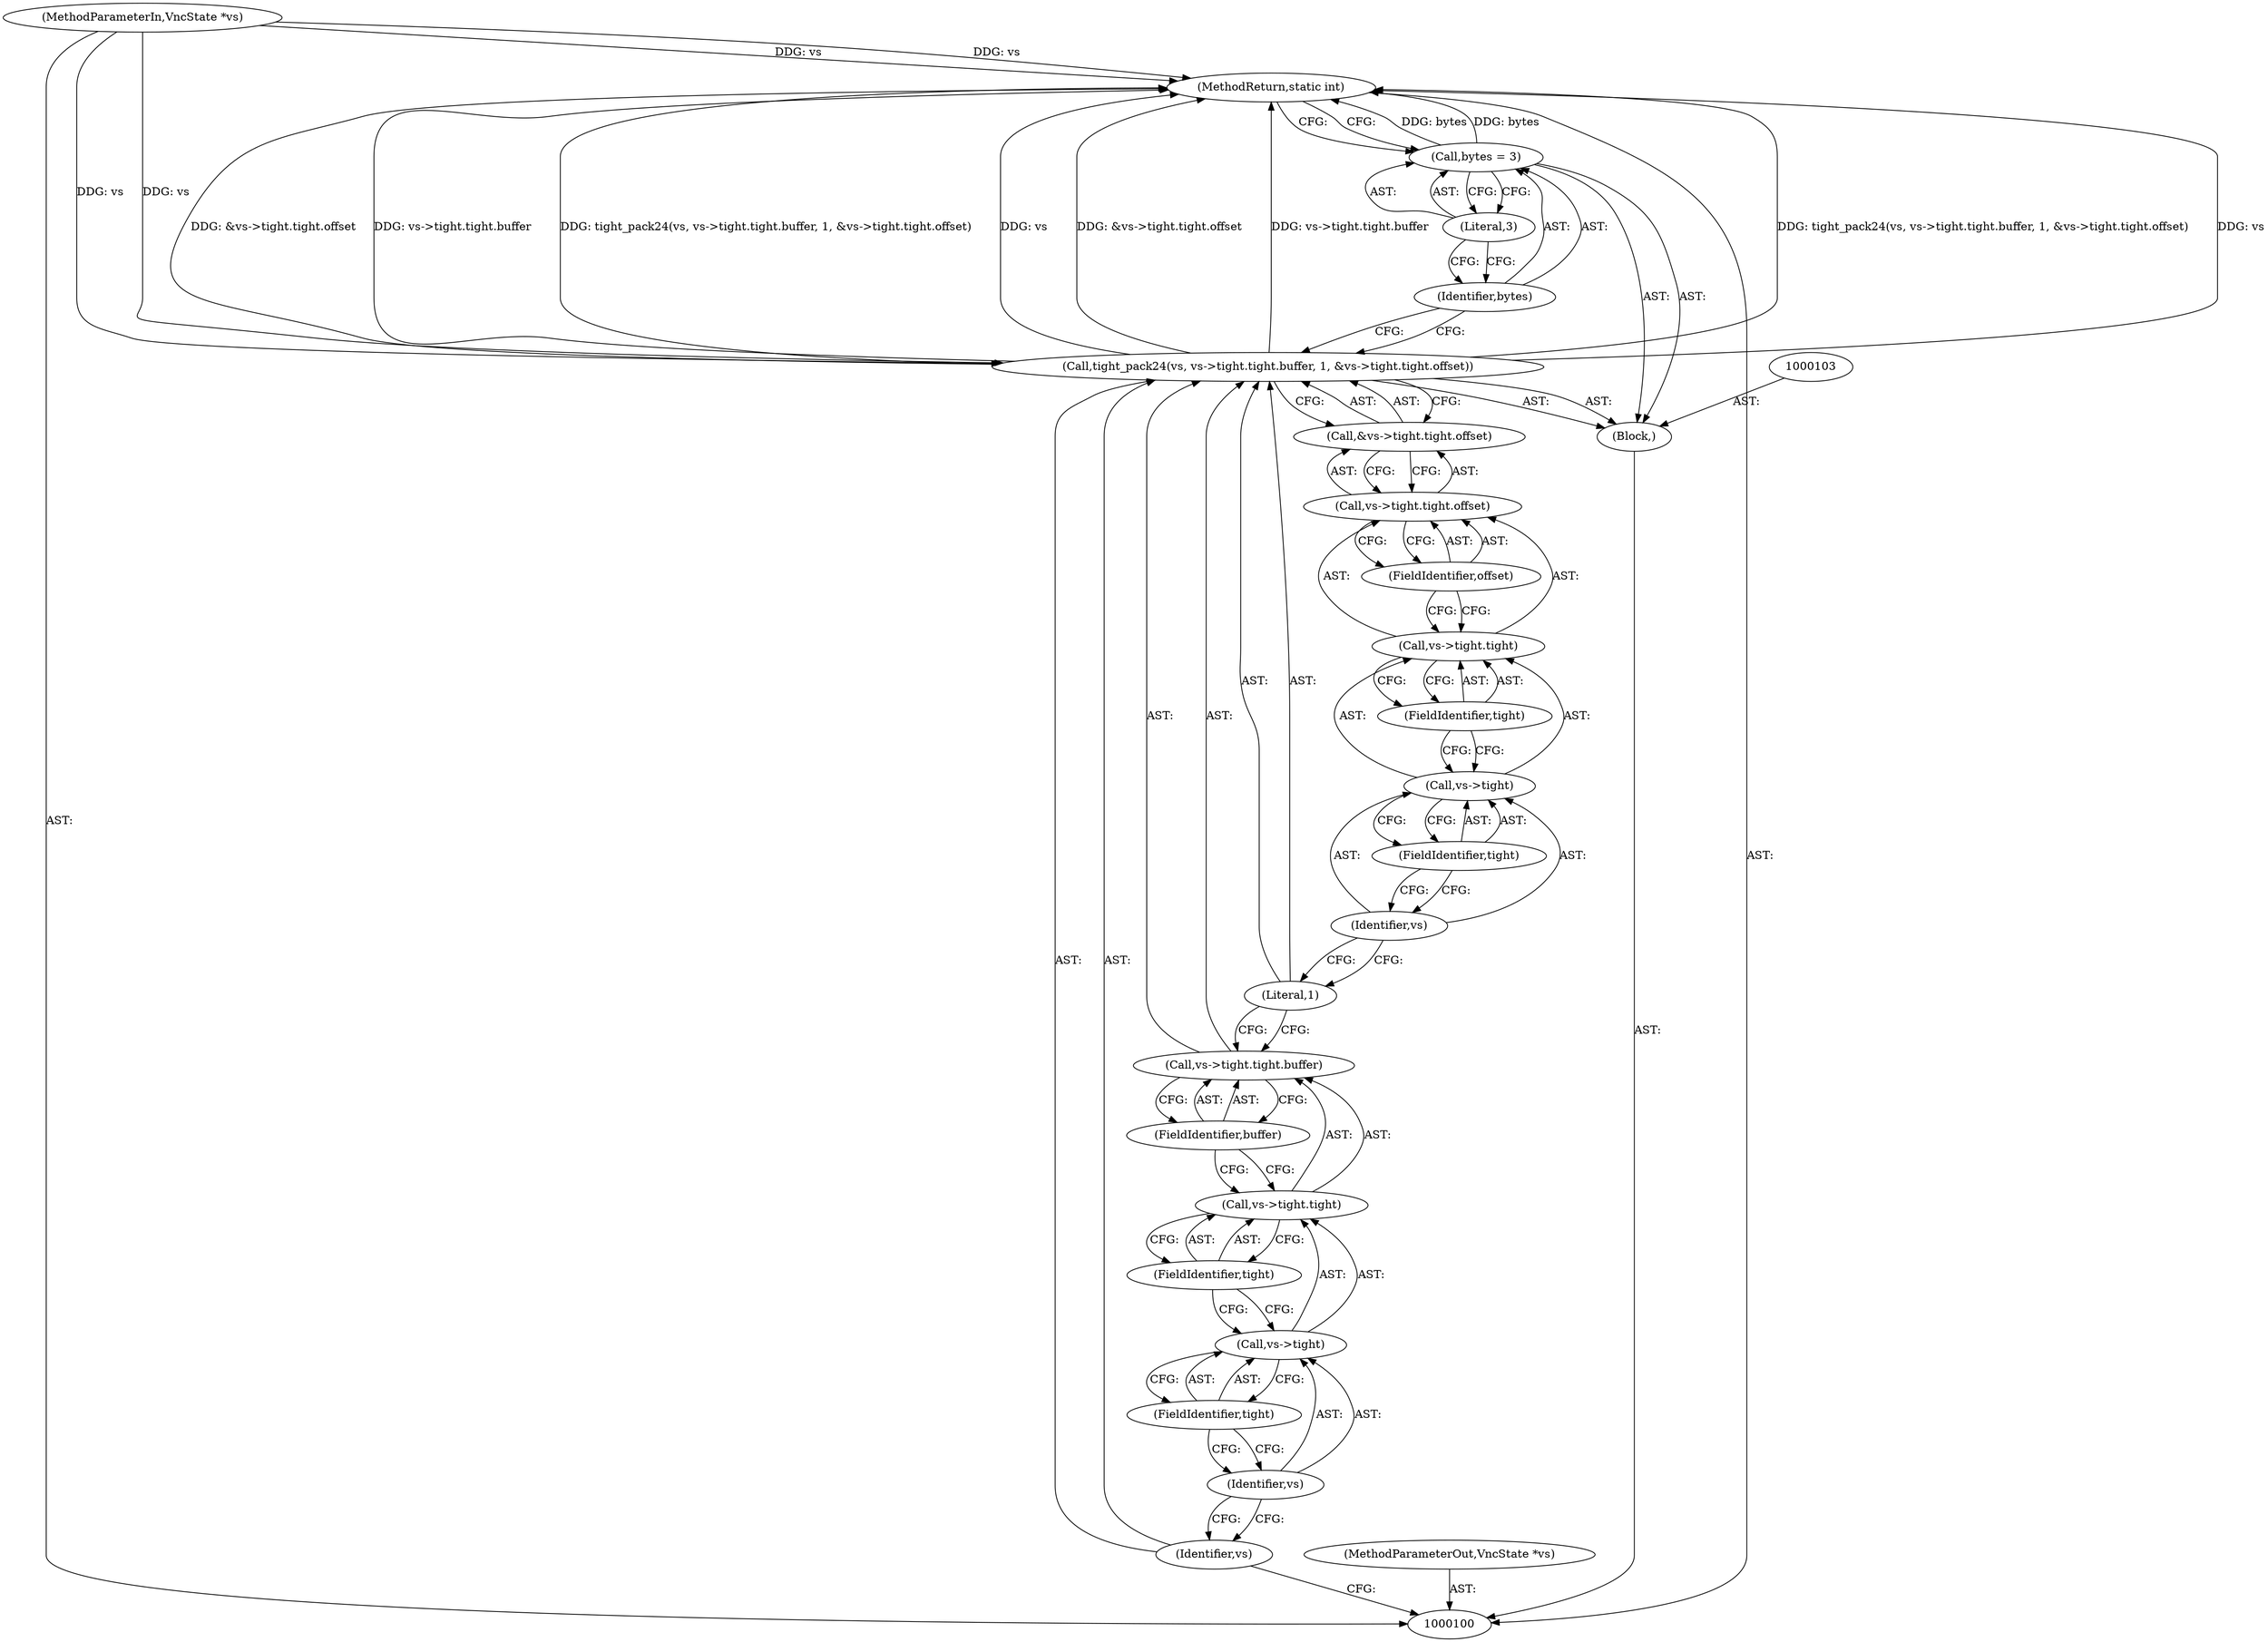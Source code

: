digraph "0_qemu_9f64916da20eea67121d544698676295bbb105a7_2" {
"1000125" [label="(MethodReturn,static int)"];
"1000101" [label="(MethodParameterIn,VncState *vs)"];
"1000158" [label="(MethodParameterOut,VncState *vs)"];
"1000102" [label="(Block,)"];
"1000105" [label="(Identifier,vs)"];
"1000106" [label="(Call,vs->tight.tight.buffer)"];
"1000107" [label="(Call,vs->tight.tight)"];
"1000108" [label="(Call,vs->tight)"];
"1000109" [label="(Identifier,vs)"];
"1000110" [label="(FieldIdentifier,tight)"];
"1000111" [label="(FieldIdentifier,tight)"];
"1000112" [label="(FieldIdentifier,buffer)"];
"1000113" [label="(Literal,1)"];
"1000114" [label="(Call,&vs->tight.tight.offset)"];
"1000115" [label="(Call,vs->tight.tight.offset)"];
"1000116" [label="(Call,vs->tight.tight)"];
"1000117" [label="(Call,vs->tight)"];
"1000118" [label="(Identifier,vs)"];
"1000119" [label="(FieldIdentifier,tight)"];
"1000120" [label="(FieldIdentifier,tight)"];
"1000121" [label="(FieldIdentifier,offset)"];
"1000104" [label="(Call,tight_pack24(vs, vs->tight.tight.buffer, 1, &vs->tight.tight.offset))"];
"1000124" [label="(Literal,3)"];
"1000122" [label="(Call,bytes = 3)"];
"1000123" [label="(Identifier,bytes)"];
"1000125" -> "1000100"  [label="AST: "];
"1000125" -> "1000122"  [label="CFG: "];
"1000104" -> "1000125"  [label="DDG: tight_pack24(vs, vs->tight.tight.buffer, 1, &vs->tight.tight.offset)"];
"1000104" -> "1000125"  [label="DDG: vs"];
"1000104" -> "1000125"  [label="DDG: &vs->tight.tight.offset"];
"1000104" -> "1000125"  [label="DDG: vs->tight.tight.buffer"];
"1000122" -> "1000125"  [label="DDG: bytes"];
"1000101" -> "1000125"  [label="DDG: vs"];
"1000101" -> "1000100"  [label="AST: "];
"1000101" -> "1000125"  [label="DDG: vs"];
"1000101" -> "1000104"  [label="DDG: vs"];
"1000158" -> "1000100"  [label="AST: "];
"1000102" -> "1000100"  [label="AST: "];
"1000103" -> "1000102"  [label="AST: "];
"1000104" -> "1000102"  [label="AST: "];
"1000122" -> "1000102"  [label="AST: "];
"1000105" -> "1000104"  [label="AST: "];
"1000105" -> "1000100"  [label="CFG: "];
"1000109" -> "1000105"  [label="CFG: "];
"1000106" -> "1000104"  [label="AST: "];
"1000106" -> "1000112"  [label="CFG: "];
"1000107" -> "1000106"  [label="AST: "];
"1000112" -> "1000106"  [label="AST: "];
"1000113" -> "1000106"  [label="CFG: "];
"1000107" -> "1000106"  [label="AST: "];
"1000107" -> "1000111"  [label="CFG: "];
"1000108" -> "1000107"  [label="AST: "];
"1000111" -> "1000107"  [label="AST: "];
"1000112" -> "1000107"  [label="CFG: "];
"1000108" -> "1000107"  [label="AST: "];
"1000108" -> "1000110"  [label="CFG: "];
"1000109" -> "1000108"  [label="AST: "];
"1000110" -> "1000108"  [label="AST: "];
"1000111" -> "1000108"  [label="CFG: "];
"1000109" -> "1000108"  [label="AST: "];
"1000109" -> "1000105"  [label="CFG: "];
"1000110" -> "1000109"  [label="CFG: "];
"1000110" -> "1000108"  [label="AST: "];
"1000110" -> "1000109"  [label="CFG: "];
"1000108" -> "1000110"  [label="CFG: "];
"1000111" -> "1000107"  [label="AST: "];
"1000111" -> "1000108"  [label="CFG: "];
"1000107" -> "1000111"  [label="CFG: "];
"1000112" -> "1000106"  [label="AST: "];
"1000112" -> "1000107"  [label="CFG: "];
"1000106" -> "1000112"  [label="CFG: "];
"1000113" -> "1000104"  [label="AST: "];
"1000113" -> "1000106"  [label="CFG: "];
"1000118" -> "1000113"  [label="CFG: "];
"1000114" -> "1000104"  [label="AST: "];
"1000114" -> "1000115"  [label="CFG: "];
"1000115" -> "1000114"  [label="AST: "];
"1000104" -> "1000114"  [label="CFG: "];
"1000115" -> "1000114"  [label="AST: "];
"1000115" -> "1000121"  [label="CFG: "];
"1000116" -> "1000115"  [label="AST: "];
"1000121" -> "1000115"  [label="AST: "];
"1000114" -> "1000115"  [label="CFG: "];
"1000116" -> "1000115"  [label="AST: "];
"1000116" -> "1000120"  [label="CFG: "];
"1000117" -> "1000116"  [label="AST: "];
"1000120" -> "1000116"  [label="AST: "];
"1000121" -> "1000116"  [label="CFG: "];
"1000117" -> "1000116"  [label="AST: "];
"1000117" -> "1000119"  [label="CFG: "];
"1000118" -> "1000117"  [label="AST: "];
"1000119" -> "1000117"  [label="AST: "];
"1000120" -> "1000117"  [label="CFG: "];
"1000118" -> "1000117"  [label="AST: "];
"1000118" -> "1000113"  [label="CFG: "];
"1000119" -> "1000118"  [label="CFG: "];
"1000119" -> "1000117"  [label="AST: "];
"1000119" -> "1000118"  [label="CFG: "];
"1000117" -> "1000119"  [label="CFG: "];
"1000120" -> "1000116"  [label="AST: "];
"1000120" -> "1000117"  [label="CFG: "];
"1000116" -> "1000120"  [label="CFG: "];
"1000121" -> "1000115"  [label="AST: "];
"1000121" -> "1000116"  [label="CFG: "];
"1000115" -> "1000121"  [label="CFG: "];
"1000104" -> "1000102"  [label="AST: "];
"1000104" -> "1000114"  [label="CFG: "];
"1000105" -> "1000104"  [label="AST: "];
"1000106" -> "1000104"  [label="AST: "];
"1000113" -> "1000104"  [label="AST: "];
"1000114" -> "1000104"  [label="AST: "];
"1000123" -> "1000104"  [label="CFG: "];
"1000104" -> "1000125"  [label="DDG: tight_pack24(vs, vs->tight.tight.buffer, 1, &vs->tight.tight.offset)"];
"1000104" -> "1000125"  [label="DDG: vs"];
"1000104" -> "1000125"  [label="DDG: &vs->tight.tight.offset"];
"1000104" -> "1000125"  [label="DDG: vs->tight.tight.buffer"];
"1000101" -> "1000104"  [label="DDG: vs"];
"1000124" -> "1000122"  [label="AST: "];
"1000124" -> "1000123"  [label="CFG: "];
"1000122" -> "1000124"  [label="CFG: "];
"1000122" -> "1000102"  [label="AST: "];
"1000122" -> "1000124"  [label="CFG: "];
"1000123" -> "1000122"  [label="AST: "];
"1000124" -> "1000122"  [label="AST: "];
"1000125" -> "1000122"  [label="CFG: "];
"1000122" -> "1000125"  [label="DDG: bytes"];
"1000123" -> "1000122"  [label="AST: "];
"1000123" -> "1000104"  [label="CFG: "];
"1000124" -> "1000123"  [label="CFG: "];
}
